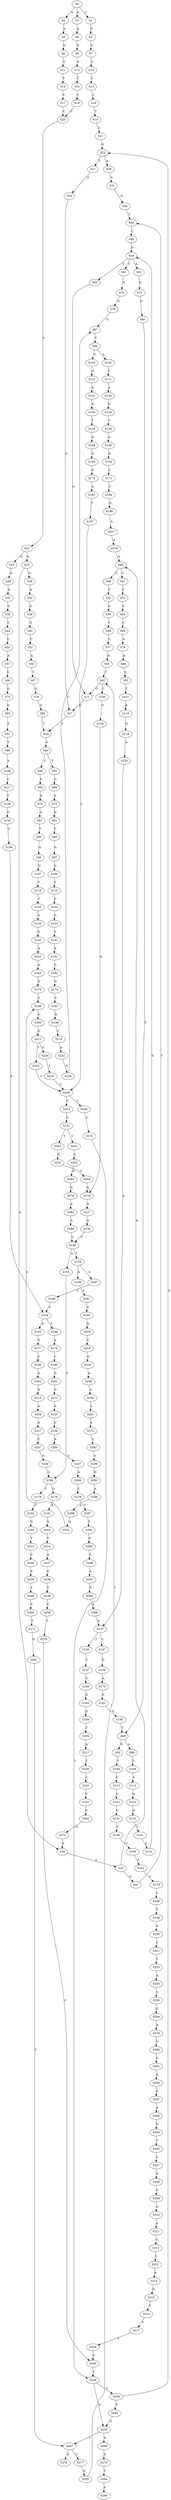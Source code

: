 strict digraph  {
	S0 -> S1 [ label = C ];
	S0 -> S2 [ label = G ];
	S0 -> S3 [ label = A ];
	S1 -> S4 [ label = G ];
	S2 -> S5 [ label = A ];
	S3 -> S6 [ label = A ];
	S4 -> S7 [ label = G ];
	S5 -> S8 [ label = G ];
	S6 -> S9 [ label = G ];
	S7 -> S10 [ label = C ];
	S8 -> S11 [ label = G ];
	S9 -> S12 [ label = G ];
	S10 -> S13 [ label = T ];
	S11 -> S14 [ label = T ];
	S12 -> S15 [ label = T ];
	S13 -> S16 [ label = C ];
	S14 -> S17 [ label = C ];
	S15 -> S18 [ label = C ];
	S16 -> S19 [ label = T ];
	S17 -> S20 [ label = C ];
	S18 -> S20 [ label = C ];
	S19 -> S21 [ label = C ];
	S20 -> S22 [ label = C ];
	S21 -> S23 [ label = G ];
	S22 -> S24 [ label = A ];
	S22 -> S25 [ label = G ];
	S23 -> S26 [ label = A ];
	S23 -> S27 [ label = T ];
	S24 -> S28 [ label = G ];
	S25 -> S29 [ label = G ];
	S25 -> S30 [ label = A ];
	S26 -> S31 [ label = A ];
	S27 -> S32 [ label = G ];
	S28 -> S33 [ label = A ];
	S29 -> S34 [ label = A ];
	S30 -> S35 [ label = A ];
	S31 -> S36 [ label = G ];
	S32 -> S37 [ label = G ];
	S33 -> S38 [ label = G ];
	S34 -> S39 [ label = G ];
	S35 -> S40 [ label = A ];
	S35 -> S41 [ label = G ];
	S36 -> S42 [ label = T ];
	S37 -> S43 [ label = T ];
	S38 -> S44 [ label = C ];
	S39 -> S45 [ label = G ];
	S40 -> S46 [ label = G ];
	S40 -> S47 [ label = C ];
	S41 -> S42 [ label = T ];
	S42 -> S48 [ label = C ];
	S43 -> S49 [ label = A ];
	S44 -> S50 [ label = C ];
	S45 -> S51 [ label = C ];
	S46 -> S52 [ label = T ];
	S47 -> S53 [ label = C ];
	S48 -> S54 [ label = G ];
	S49 -> S55 [ label = T ];
	S49 -> S56 [ label = C ];
	S50 -> S57 [ label = A ];
	S51 -> S58 [ label = G ];
	S52 -> S59 [ label = G ];
	S53 -> S60 [ label = C ];
	S54 -> S61 [ label = C ];
	S54 -> S62 [ label = T ];
	S54 -> S63 [ label = A ];
	S55 -> S64 [ label = G ];
	S56 -> S65 [ label = C ];
	S57 -> S66 [ label = C ];
	S58 -> S67 [ label = T ];
	S59 -> S68 [ label = T ];
	S60 -> S69 [ label = C ];
	S61 -> S70 [ label = G ];
	S62 -> S71 [ label = G ];
	S63 -> S72 [ label = G ];
	S64 -> S73 [ label = A ];
	S65 -> S74 [ label = G ];
	S66 -> S75 [ label = G ];
	S67 -> S76 [ label = G ];
	S68 -> S77 [ label = C ];
	S69 -> S78 [ label = G ];
	S70 -> S79 [ label = G ];
	S71 -> S37 [ label = G ];
	S72 -> S80 [ label = G ];
	S73 -> S81 [ label = G ];
	S74 -> S82 [ label = G ];
	S75 -> S83 [ label = G ];
	S76 -> S84 [ label = G ];
	S77 -> S85 [ label = G ];
	S78 -> S86 [ label = A ];
	S79 -> S87 [ label = C ];
	S80 -> S88 [ label = T ];
	S81 -> S89 [ label = C ];
	S82 -> S90 [ label = T ];
	S83 -> S91 [ label = T ];
	S84 -> S43 [ label = T ];
	S85 -> S92 [ label = T ];
	S86 -> S93 [ label = C ];
	S87 -> S94 [ label = T ];
	S88 -> S95 [ label = G ];
	S88 -> S96 [ label = A ];
	S89 -> S97 [ label = G ];
	S90 -> S98 [ label = G ];
	S91 -> S99 [ label = T ];
	S92 -> S100 [ label = C ];
	S92 -> S71 [ label = G ];
	S93 -> S101 [ label = T ];
	S94 -> S102 [ label = A ];
	S94 -> S103 [ label = G ];
	S95 -> S104 [ label = T ];
	S96 -> S105 [ label = T ];
	S97 -> S106 [ label = G ];
	S98 -> S107 [ label = G ];
	S99 -> S108 [ label = A ];
	S100 -> S109 [ label = G ];
	S101 -> S110 [ label = A ];
	S102 -> S111 [ label = T ];
	S103 -> S112 [ label = G ];
	S104 -> S113 [ label = C ];
	S105 -> S114 [ label = A ];
	S106 -> S115 [ label = T ];
	S107 -> S116 [ label = T ];
	S108 -> S117 [ label = C ];
	S109 -> S118 [ label = G ];
	S110 -> S119 [ label = G ];
	S111 -> S120 [ label = A ];
	S112 -> S121 [ label = A ];
	S113 -> S122 [ label = C ];
	S114 -> S123 [ label = A ];
	S115 -> S124 [ label = C ];
	S116 -> S125 [ label = T ];
	S117 -> S126 [ label = T ];
	S118 -> S127 [ label = A ];
	S119 -> S128 [ label = A ];
	S120 -> S129 [ label = G ];
	S121 -> S130 [ label = A ];
	S122 -> S131 [ label = C ];
	S123 -> S132 [ label = G ];
	S124 -> S133 [ label = G ];
	S125 -> S134 [ label = A ];
	S126 -> S135 [ label = G ];
	S127 -> S136 [ label = A ];
	S128 -> S137 [ label = A ];
	S129 -> S138 [ label = T ];
	S130 -> S139 [ label = T ];
	S131 -> S140 [ label = T ];
	S132 -> S141 [ label = T ];
	S133 -> S142 [ label = C ];
	S134 -> S143 [ label = G ];
	S135 -> S144 [ label = C ];
	S136 -> S145 [ label = C ];
	S137 -> S146 [ label = T ];
	S137 -> S147 [ label = C ];
	S138 -> S148 [ label = A ];
	S139 -> S149 [ label = G ];
	S140 -> S150 [ label = G ];
	S141 -> S151 [ label = C ];
	S142 -> S152 [ label = A ];
	S143 -> S153 [ label = A ];
	S144 -> S154 [ label = A ];
	S145 -> S155 [ label = A ];
	S145 -> S156 [ label = T ];
	S146 -> S157 [ label = C ];
	S147 -> S158 [ label = G ];
	S148 -> S159 [ label = G ];
	S149 -> S160 [ label = G ];
	S150 -> S161 [ label = T ];
	S151 -> S54 [ label = G ];
	S152 -> S162 [ label = C ];
	S153 -> S163 [ label = A ];
	S154 -> S164 [ label = G ];
	S154 -> S165 [ label = A ];
	S155 -> S166 [ label = G ];
	S156 -> S167 [ label = G ];
	S156 -> S168 [ label = A ];
	S157 -> S169 [ label = G ];
	S158 -> S170 [ label = A ];
	S159 -> S171 [ label = C ];
	S160 -> S172 [ label = G ];
	S161 -> S173 [ label = C ];
	S162 -> S174 [ label = G ];
	S163 -> S175 [ label = G ];
	S164 -> S176 [ label = A ];
	S165 -> S177 [ label = C ];
	S166 -> S178 [ label = G ];
	S166 -> S179 [ label = C ];
	S167 -> S180 [ label = C ];
	S168 -> S181 [ label = C ];
	S169 -> S182 [ label = G ];
	S170 -> S183 [ label = G ];
	S171 -> S184 [ label = C ];
	S172 -> S185 [ label = G ];
	S173 -> S186 [ label = C ];
	S174 -> S187 [ label = C ];
	S175 -> S188 [ label = G ];
	S176 -> S189 [ label = C ];
	S177 -> S190 [ label = C ];
	S178 -> S191 [ label = A ];
	S179 -> S192 [ label = C ];
	S180 -> S154 [ label = A ];
	S181 -> S193 [ label = A ];
	S182 -> S194 [ label = G ];
	S183 -> S195 [ label = G ];
	S184 -> S196 [ label = G ];
	S185 -> S197 [ label = T ];
	S186 -> S198 [ label = T ];
	S187 -> S199 [ label = G ];
	S188 -> S200 [ label = G ];
	S189 -> S201 [ label = G ];
	S190 -> S202 [ label = A ];
	S191 -> S203 [ label = A ];
	S192 -> S204 [ label = G ];
	S193 -> S205 [ label = A ];
	S194 -> S206 [ label = T ];
	S195 -> S88 [ label = T ];
	S196 -> S207 [ label = A ];
	S197 -> S208 [ label = C ];
	S198 -> S209 [ label = A ];
	S199 -> S210 [ label = C ];
	S200 -> S211 [ label = G ];
	S201 -> S212 [ label = G ];
	S202 -> S213 [ label = G ];
	S203 -> S214 [ label = T ];
	S204 -> S215 [ label = T ];
	S205 -> S216 [ label = C ];
	S206 -> S217 [ label = A ];
	S207 -> S218 [ label = A ];
	S208 -> S219 [ label = C ];
	S208 -> S220 [ label = T ];
	S209 -> S221 [ label = C ];
	S210 -> S222 [ label = G ];
	S211 -> S223 [ label = T ];
	S211 -> S224 [ label = G ];
	S212 -> S225 [ label = A ];
	S213 -> S226 [ label = A ];
	S214 -> S227 [ label = A ];
	S215 -> S228 [ label = C ];
	S216 -> S229 [ label = G ];
	S217 -> S230 [ label = T ];
	S218 -> S40 [ label = A ];
	S219 -> S231 [ label = G ];
	S220 -> S232 [ label = C ];
	S221 -> S233 [ label = T ];
	S222 -> S234 [ label = G ];
	S223 -> S208 [ label = C ];
	S224 -> S235 [ label = T ];
	S225 -> S236 [ label = C ];
	S226 -> S237 [ label = A ];
	S227 -> S238 [ label = G ];
	S228 -> S239 [ label = C ];
	S229 -> S240 [ label = A ];
	S230 -> S241 [ label = C ];
	S231 -> S242 [ label = C ];
	S231 -> S243 [ label = T ];
	S232 -> S244 [ label = T ];
	S233 -> S245 [ label = A ];
	S234 -> S87 [ label = C ];
	S235 -> S208 [ label = C ];
	S236 -> S246 [ label = A ];
	S237 -> S247 [ label = C ];
	S238 -> S248 [ label = T ];
	S239 -> S249 [ label = T ];
	S240 -> S250 [ label = A ];
	S241 -> S251 [ label = C ];
	S242 -> S252 [ label = C ];
	S243 -> S253 [ label = C ];
	S244 -> S254 [ label = C ];
	S244 -> S255 [ label = G ];
	S245 -> S256 [ label = C ];
	S246 -> S257 [ label = C ];
	S247 -> S258 [ label = A ];
	S248 -> S259 [ label = C ];
	S249 -> S260 [ label = C ];
	S250 -> S261 [ label = A ];
	S251 -> S262 [ label = C ];
	S252 -> S263 [ label = G ];
	S253 -> S264 [ label = G ];
	S254 -> S265 [ label = T ];
	S254 -> S23 [ label = G ];
	S255 -> S266 [ label = A ];
	S255 -> S267 [ label = T ];
	S256 -> S268 [ label = C ];
	S257 -> S269 [ label = A ];
	S258 -> S166 [ label = G ];
	S259 -> S270 [ label = T ];
	S260 -> S271 [ label = T ];
	S261 -> S272 [ label = A ];
	S262 -> S273 [ label = G ];
	S263 -> S274 [ label = G ];
	S264 -> S118 [ label = G ];
	S265 -> S255 [ label = G ];
	S266 -> S275 [ label = G ];
	S267 -> S276 [ label = A ];
	S267 -> S277 [ label = C ];
	S268 -> S278 [ label = A ];
	S269 -> S279 [ label = C ];
	S270 -> S280 [ label = C ];
	S271 -> S281 [ label = G ];
	S272 -> S282 [ label = C ];
	S273 -> S30 [ label = A ];
	S274 -> S283 [ label = A ];
	S275 -> S284 [ label = T ];
	S277 -> S285 [ label = G ];
	S278 -> S286 [ label = G ];
	S279 -> S287 [ label = C ];
	S280 -> S244 [ label = T ];
	S281 -> S267 [ label = T ];
	S282 -> S288 [ label = A ];
	S283 -> S289 [ label = A ];
	S284 -> S290 [ label = A ];
	S285 -> S92 [ label = T ];
	S286 -> S291 [ label = G ];
	S287 -> S292 [ label = T ];
	S288 -> S293 [ label = G ];
	S289 -> S145 [ label = C ];
	S291 -> S294 [ label = A ];
	S292 -> S295 [ label = C ];
	S293 -> S296 [ label = A ];
	S294 -> S297 [ label = G ];
	S295 -> S298 [ label = T ];
	S296 -> S299 [ label = A ];
	S297 -> S300 [ label = A ];
	S298 -> S301 [ label = A ];
	S299 -> S302 [ label = G ];
	S300 -> S303 [ label = G ];
	S301 -> S304 [ label = G ];
	S302 -> S188 [ label = G ];
	S303 -> S305 [ label = T ];
	S304 -> S306 [ label = A ];
	S305 -> S307 [ label = C ];
	S306 -> S137 [ label = A ];
	S307 -> S308 [ label = A ];
	S308 -> S309 [ label = G ];
	S309 -> S310 [ label = G ];
	S310 -> S311 [ label = A ];
	S311 -> S312 [ label = C ];
	S312 -> S313 [ label = C ];
	S313 -> S314 [ label = A ];
	S314 -> S315 [ label = G ];
	S315 -> S316 [ label = T ];
	S316 -> S317 [ label = C ];
	S317 -> S318 [ label = T ];
	S318 -> S280 [ label = C ];
}
